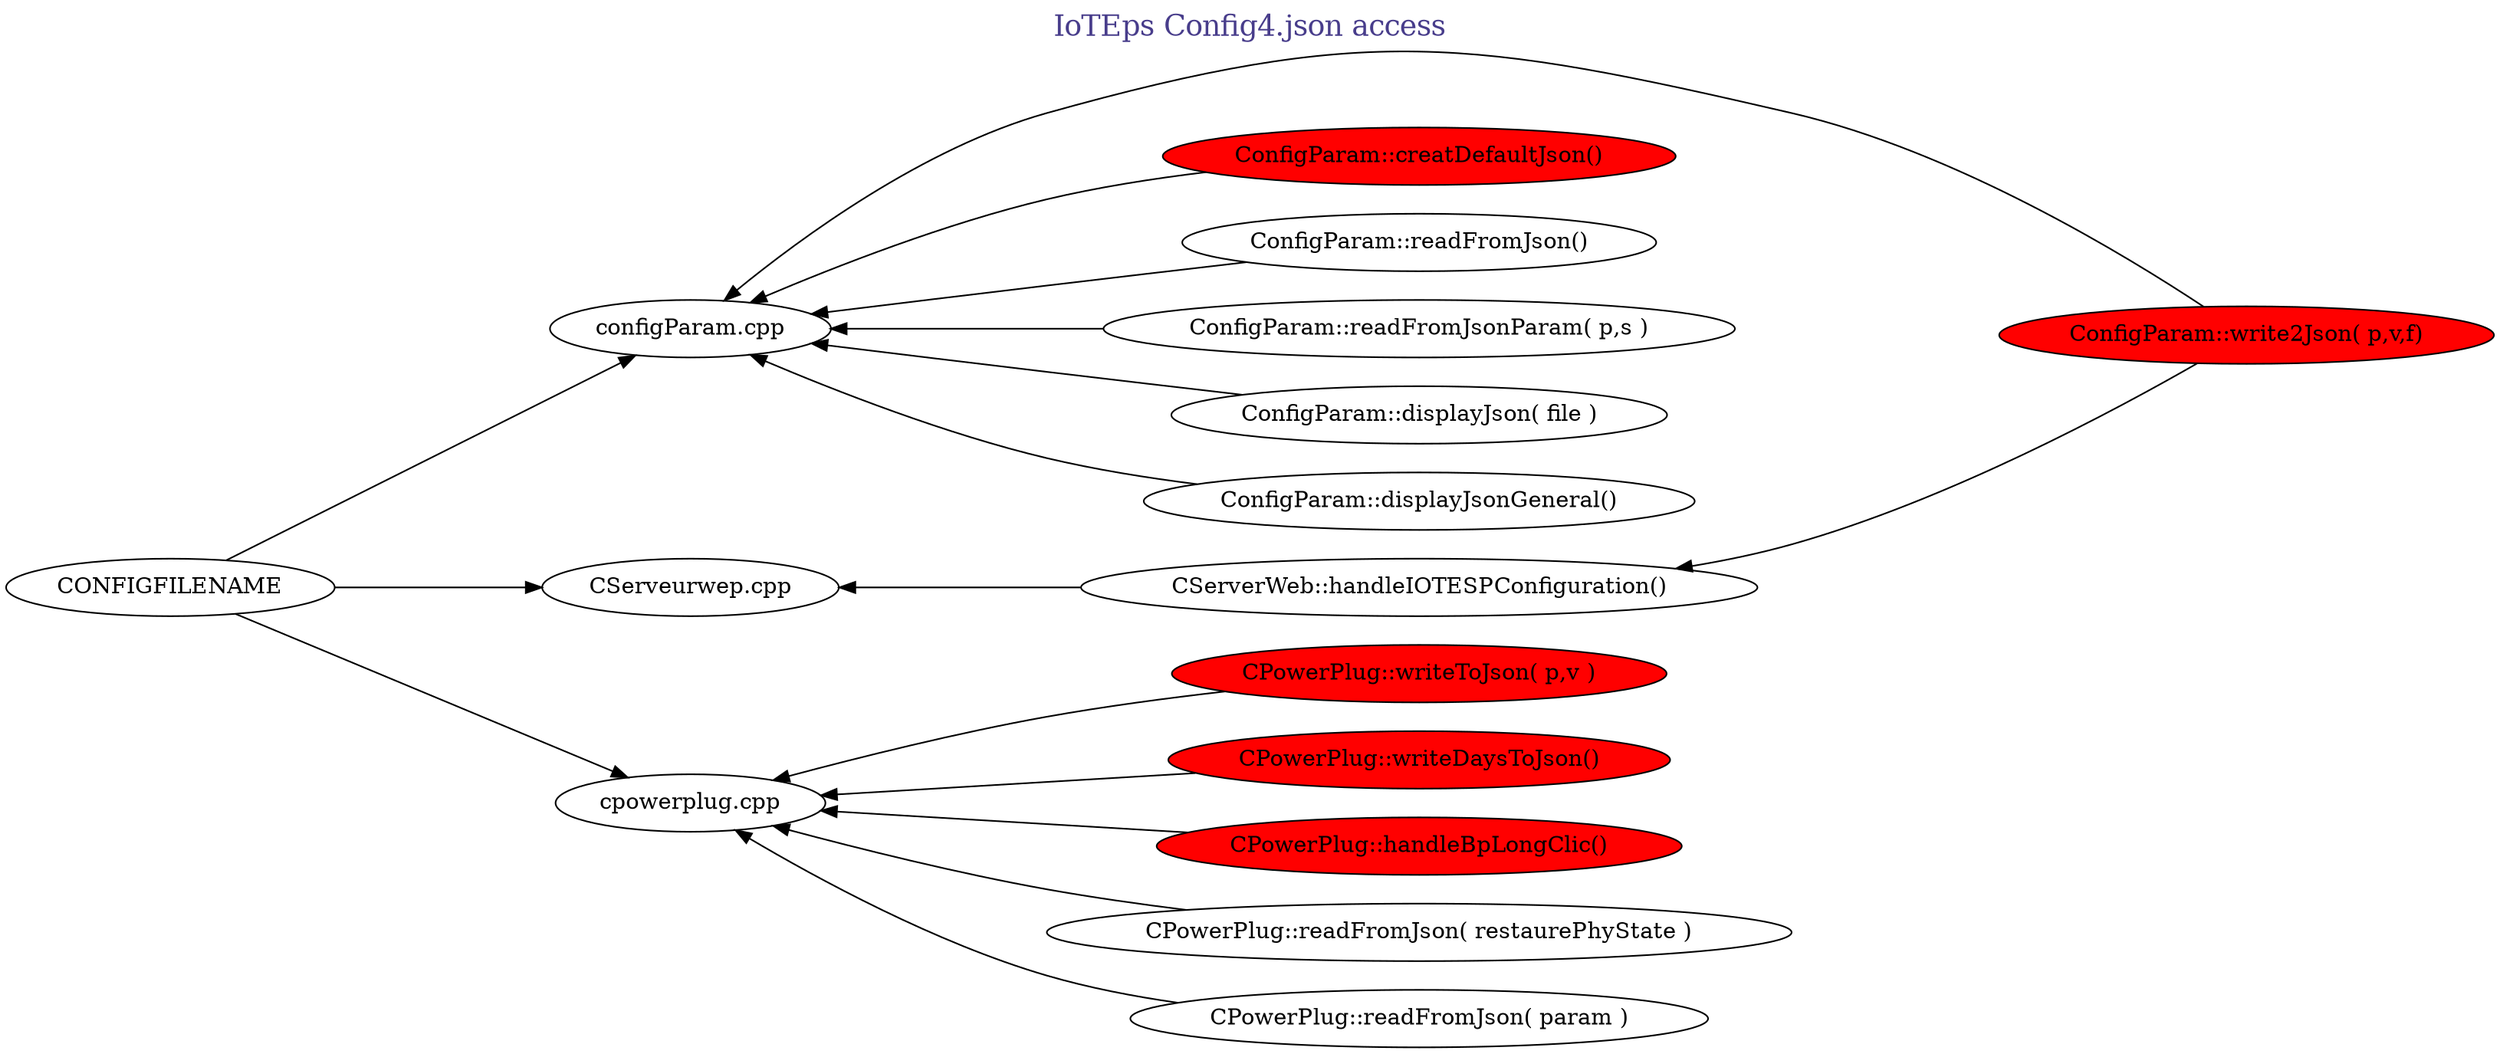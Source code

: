 digraph config4JsonAccess {
    label="IoTEps Config4.json access" 
    fontsize=18 
    fontcolor=darkslateblue 
    #layout="twopi"
    labelloc="t" 
    rankdir="LR" 
    ratio=auto; 
    ranksep=1.8
    compound=true


    node[style=filled fillcolor=red]
    "CPowerPlug::writeToJson( p,v )"
    "CPowerPlug::writeDaysToJson()"
    "CPowerPlug::handleBpLongClic()"
    "ConfigParam::write2Json( p,v,f)"
    "ConfigParam::creatDefaultJson()"

    node [style=none shape=ellipse]

    CONFIGFILENAME -> {
        "configParam.cpp"
        "CServeurwep.cpp"
        "cpowerplug.cpp"
    }


edge[dir=back]
    "cpowerplug.cpp" -> {
        "CPowerPlug::readFromJson( restaurePhyState )"
        "CPowerPlug::readFromJson( param )"
        "CPowerPlug::writeToJson( p,v )"
        "CPowerPlug::writeDaysToJson()"
        "CPowerPlug::handleBpLongClic()"
    }[dir=back]

    "configParam.cpp" -> {
        "ConfigParam::readFromJson()"
        "ConfigParam::readFromJsonParam( p,s )"
        "ConfigParam::displayJson( file )"
        "ConfigParam::displayJsonGeneral()"
        "ConfigParam::write2Json( p,v,f)"
        "ConfigParam::creatDefaultJson()"
    }[dir=back]


    "CServeurwep.cpp" -> "CServerWeb::handleIOTESPConfiguration()" ->
        "ConfigParam::write2Json( p,v,f)"


}